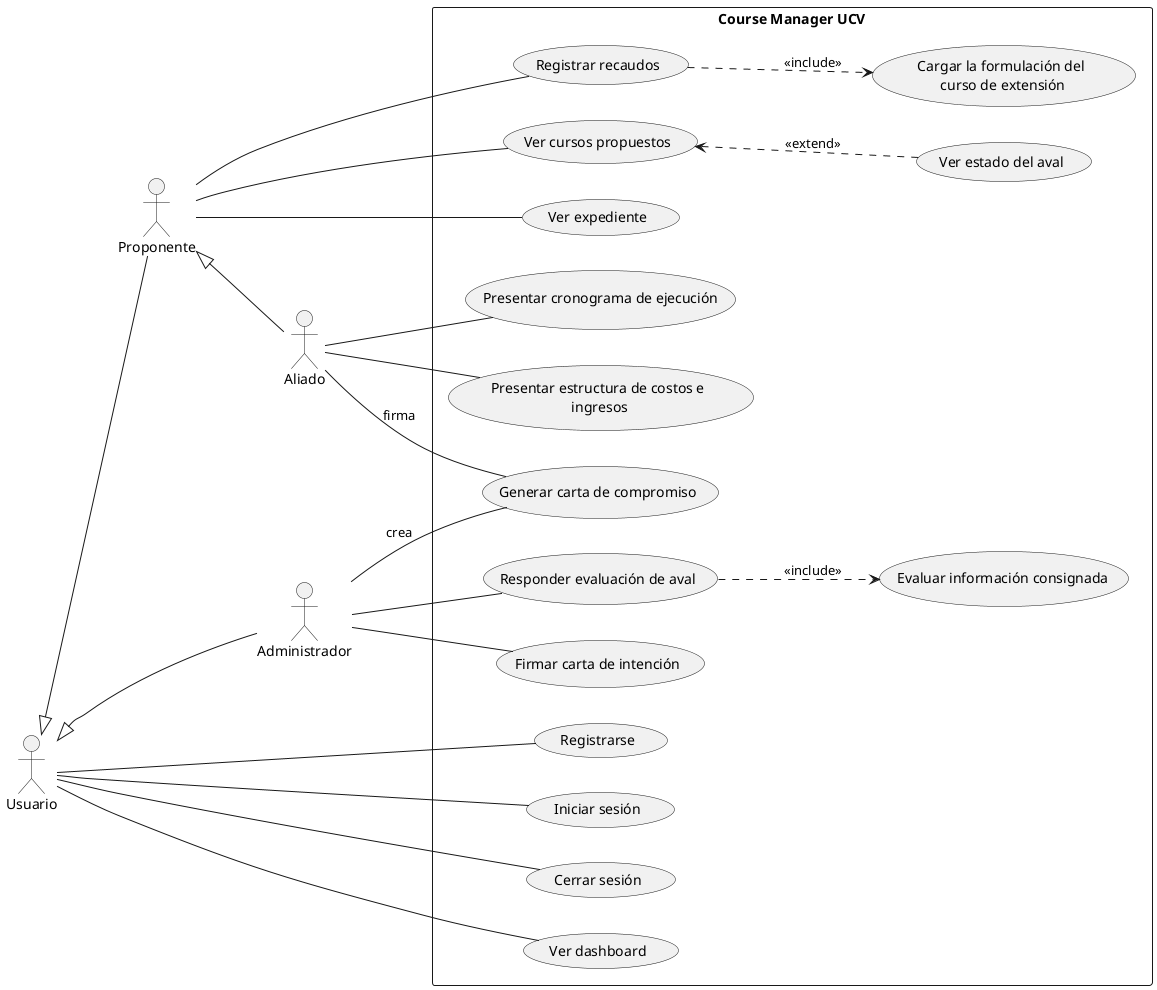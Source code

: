 @startuml DiagramaDeCasosDeUso

'ACTORES PRIMARIOS
actor :Usuario: as Men1
actor :Proponente: as Men2
actor :Administrador: as Men3
actor :Aliado: as Men4

Men1 <|-- Men2
Men1 <|-- Men3
Men2 <|-- Men4
left to right direction

'INICIO DEL LIMITE
rectangle "Course Manager UCV"{
(Registrarse) as (UC1)
(Iniciar sesión) as (UC14)
(Cerrar sesión) as (UC15)


(Registrar recaudos) as (UC3)
(Ver cursos propuestos) as (UC4)
(Ver estado del aval) as (UC12)
(Ver expediente) as (UC11)

'CASO INCLUDE
(Cargar la formulación del\n curso de extensión) as (UC5)

(Ver dashboard) as (UC2)

'CASO EXTEND
'(Volver a cargar formulación) as (UCE1)

(Evaluar información consignada) as (UC6)
(Responder evaluación de aval) as (UC7)
(Firmar carta de intención) as (UC8)
(Generar carta de compromiso) as (UC13)

(Presentar cronograma de ejecución) as (UC9)
(Presentar estructura de costos e\n ingresos) as (UC10)
}

Men1 -- UC1
Men1 -- UC14
Men1 -- UC15
Men1 -- UC2

Men2 -- UC3
Men2 -- UC4
UC4 <.. UC12: <<extend>>
Men2 -- UC11
UC3 ..> UC5  : <<include>>
'UC3 <.. UCE1 : <<extend>>

Men3 -- UC7
UC7 ..> UC6  : <<include>>
Men3 -- UC8
Men3 --UC13 : crea

Men4 -- UC9
Men4 -- UC10
Men4 -- UC13 : firma

@enduml